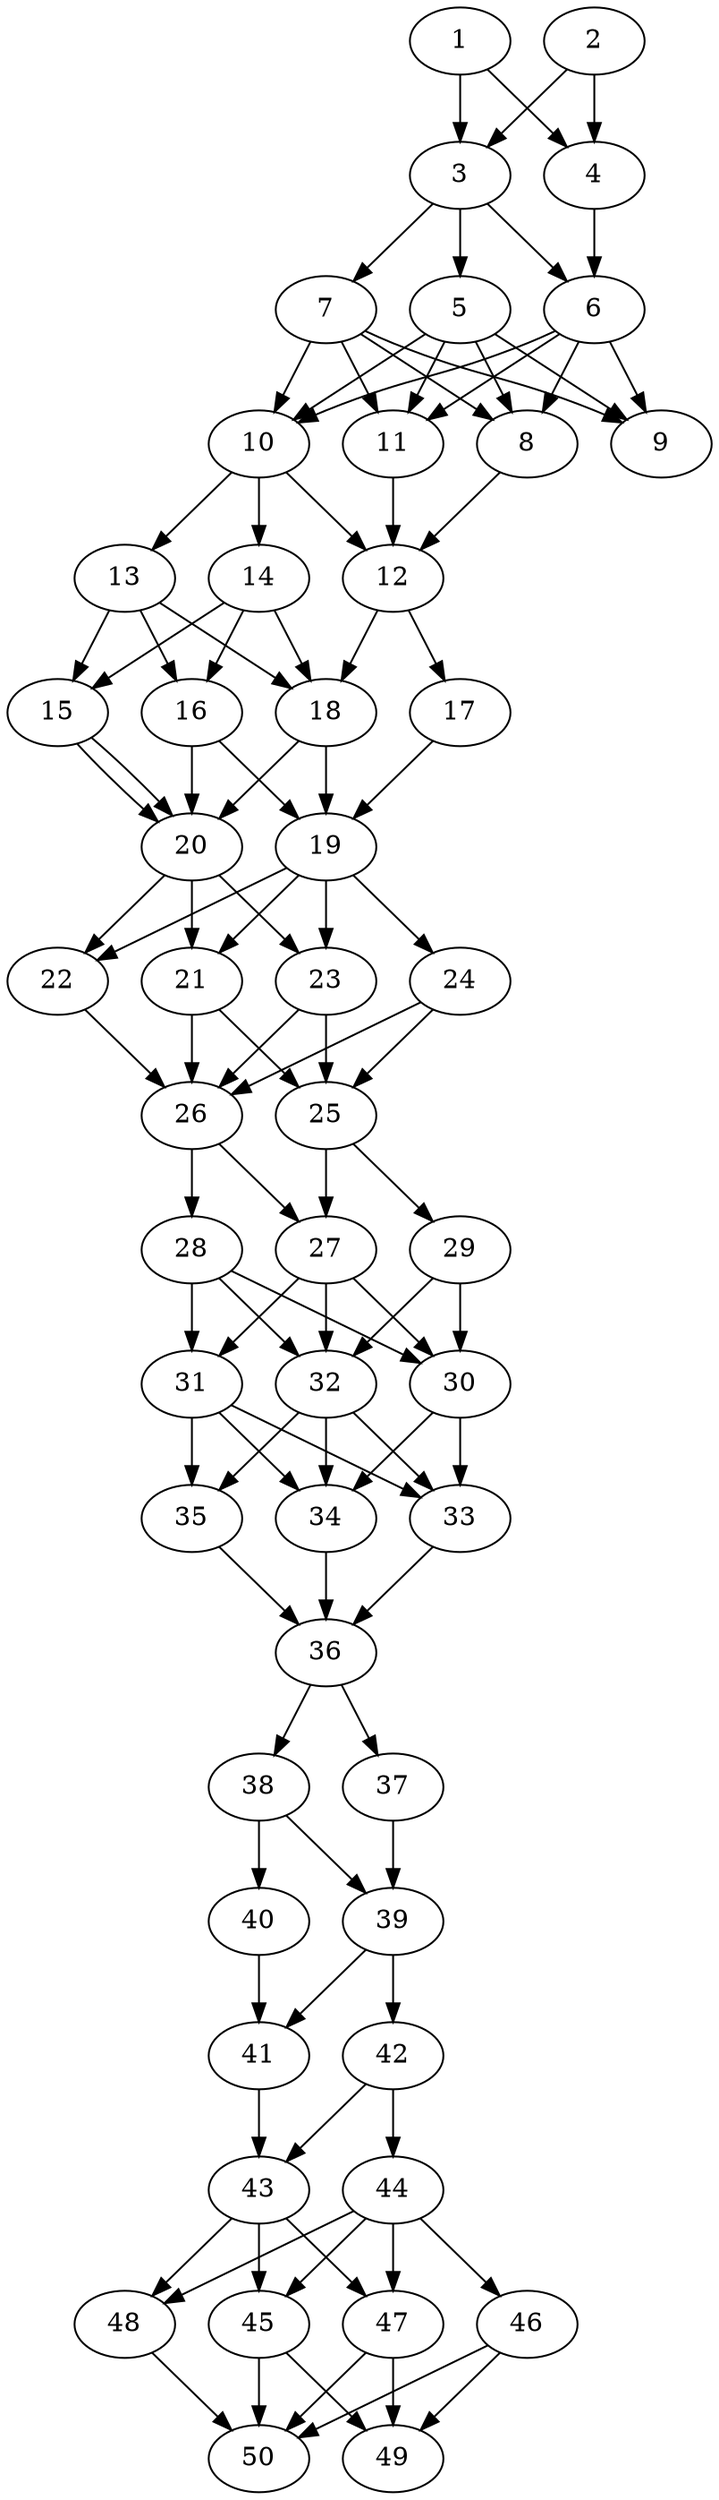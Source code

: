 // DAG automatically generated by daggen at Thu Oct  3 14:07:57 2019
// ./daggen --dot -n 50 --ccr 0.5 --fat 0.3 --regular 0.5 --density 0.9 --mindata 5242880 --maxdata 52428800 
digraph G {
  1 [size="100728832", alpha="0.18", expect_size="50364416"] 
  1 -> 3 [size ="50364416"]
  1 -> 4 [size ="50364416"]
  2 [size="37236736", alpha="0.06", expect_size="18618368"] 
  2 -> 3 [size ="18618368"]
  2 -> 4 [size ="18618368"]
  3 [size="89266176", alpha="0.01", expect_size="44633088"] 
  3 -> 5 [size ="44633088"]
  3 -> 6 [size ="44633088"]
  3 -> 7 [size ="44633088"]
  4 [size="43786240", alpha="0.03", expect_size="21893120"] 
  4 -> 6 [size ="21893120"]
  5 [size="74070016", alpha="0.15", expect_size="37035008"] 
  5 -> 8 [size ="37035008"]
  5 -> 9 [size ="37035008"]
  5 -> 10 [size ="37035008"]
  5 -> 11 [size ="37035008"]
  6 [size="58624000", alpha="0.12", expect_size="29312000"] 
  6 -> 8 [size ="29312000"]
  6 -> 9 [size ="29312000"]
  6 -> 10 [size ="29312000"]
  6 -> 11 [size ="29312000"]
  7 [size="81539072", alpha="0.20", expect_size="40769536"] 
  7 -> 8 [size ="40769536"]
  7 -> 9 [size ="40769536"]
  7 -> 10 [size ="40769536"]
  7 -> 11 [size ="40769536"]
  8 [size="46510080", alpha="0.11", expect_size="23255040"] 
  8 -> 12 [size ="23255040"]
  9 [size="52637696", alpha="0.20", expect_size="26318848"] 
  10 [size="74668032", alpha="0.19", expect_size="37334016"] 
  10 -> 12 [size ="37334016"]
  10 -> 13 [size ="37334016"]
  10 -> 14 [size ="37334016"]
  11 [size="90468352", alpha="0.09", expect_size="45234176"] 
  11 -> 12 [size ="45234176"]
  12 [size="81778688", alpha="0.02", expect_size="40889344"] 
  12 -> 17 [size ="40889344"]
  12 -> 18 [size ="40889344"]
  13 [size="13981696", alpha="0.08", expect_size="6990848"] 
  13 -> 15 [size ="6990848"]
  13 -> 16 [size ="6990848"]
  13 -> 18 [size ="6990848"]
  14 [size="18814976", alpha="0.10", expect_size="9407488"] 
  14 -> 15 [size ="9407488"]
  14 -> 16 [size ="9407488"]
  14 -> 18 [size ="9407488"]
  15 [size="33882112", alpha="0.01", expect_size="16941056"] 
  15 -> 20 [size ="16941056"]
  15 -> 20 [size ="16941056"]
  16 [size="103798784", alpha="0.08", expect_size="51899392"] 
  16 -> 19 [size ="51899392"]
  16 -> 20 [size ="51899392"]
  17 [size="63928320", alpha="0.11", expect_size="31964160"] 
  17 -> 19 [size ="31964160"]
  18 [size="61657088", alpha="0.11", expect_size="30828544"] 
  18 -> 19 [size ="30828544"]
  18 -> 20 [size ="30828544"]
  19 [size="18421760", alpha="0.15", expect_size="9210880"] 
  19 -> 21 [size ="9210880"]
  19 -> 22 [size ="9210880"]
  19 -> 23 [size ="9210880"]
  19 -> 24 [size ="9210880"]
  20 [size="17262592", alpha="0.07", expect_size="8631296"] 
  20 -> 21 [size ="8631296"]
  20 -> 22 [size ="8631296"]
  20 -> 23 [size ="8631296"]
  21 [size="14323712", alpha="0.18", expect_size="7161856"] 
  21 -> 25 [size ="7161856"]
  21 -> 26 [size ="7161856"]
  22 [size="55400448", alpha="0.15", expect_size="27700224"] 
  22 -> 26 [size ="27700224"]
  23 [size="65660928", alpha="0.09", expect_size="32830464"] 
  23 -> 25 [size ="32830464"]
  23 -> 26 [size ="32830464"]
  24 [size="104003584", alpha="0.10", expect_size="52001792"] 
  24 -> 25 [size ="52001792"]
  24 -> 26 [size ="52001792"]
  25 [size="58654720", alpha="0.04", expect_size="29327360"] 
  25 -> 27 [size ="29327360"]
  25 -> 29 [size ="29327360"]
  26 [size="64616448", alpha="0.08", expect_size="32308224"] 
  26 -> 27 [size ="32308224"]
  26 -> 28 [size ="32308224"]
  27 [size="100214784", alpha="0.08", expect_size="50107392"] 
  27 -> 30 [size ="50107392"]
  27 -> 31 [size ="50107392"]
  27 -> 32 [size ="50107392"]
  28 [size="58077184", alpha="0.15", expect_size="29038592"] 
  28 -> 30 [size ="29038592"]
  28 -> 31 [size ="29038592"]
  28 -> 32 [size ="29038592"]
  29 [size="13668352", alpha="0.11", expect_size="6834176"] 
  29 -> 30 [size ="6834176"]
  29 -> 32 [size ="6834176"]
  30 [size="83107840", alpha="0.01", expect_size="41553920"] 
  30 -> 33 [size ="41553920"]
  30 -> 34 [size ="41553920"]
  31 [size="21368832", alpha="0.07", expect_size="10684416"] 
  31 -> 33 [size ="10684416"]
  31 -> 34 [size ="10684416"]
  31 -> 35 [size ="10684416"]
  32 [size="13066240", alpha="0.09", expect_size="6533120"] 
  32 -> 33 [size ="6533120"]
  32 -> 34 [size ="6533120"]
  32 -> 35 [size ="6533120"]
  33 [size="84953088", alpha="0.11", expect_size="42476544"] 
  33 -> 36 [size ="42476544"]
  34 [size="32690176", alpha="0.16", expect_size="16345088"] 
  34 -> 36 [size ="16345088"]
  35 [size="78327808", alpha="0.05", expect_size="39163904"] 
  35 -> 36 [size ="39163904"]
  36 [size="96706560", alpha="0.14", expect_size="48353280"] 
  36 -> 37 [size ="48353280"]
  36 -> 38 [size ="48353280"]
  37 [size="41590784", alpha="0.14", expect_size="20795392"] 
  37 -> 39 [size ="20795392"]
  38 [size="78407680", alpha="0.05", expect_size="39203840"] 
  38 -> 39 [size ="39203840"]
  38 -> 40 [size ="39203840"]
  39 [size="54439936", alpha="0.18", expect_size="27219968"] 
  39 -> 41 [size ="27219968"]
  39 -> 42 [size ="27219968"]
  40 [size="11839488", alpha="0.12", expect_size="5919744"] 
  40 -> 41 [size ="5919744"]
  41 [size="14790656", alpha="0.07", expect_size="7395328"] 
  41 -> 43 [size ="7395328"]
  42 [size="48904192", alpha="0.12", expect_size="24452096"] 
  42 -> 43 [size ="24452096"]
  42 -> 44 [size ="24452096"]
  43 [size="91103232", alpha="0.08", expect_size="45551616"] 
  43 -> 45 [size ="45551616"]
  43 -> 47 [size ="45551616"]
  43 -> 48 [size ="45551616"]
  44 [size="50515968", alpha="0.04", expect_size="25257984"] 
  44 -> 45 [size ="25257984"]
  44 -> 46 [size ="25257984"]
  44 -> 47 [size ="25257984"]
  44 -> 48 [size ="25257984"]
  45 [size="29841408", alpha="0.10", expect_size="14920704"] 
  45 -> 49 [size ="14920704"]
  45 -> 50 [size ="14920704"]
  46 [size="52477952", alpha="0.08", expect_size="26238976"] 
  46 -> 49 [size ="26238976"]
  46 -> 50 [size ="26238976"]
  47 [size="22996992", alpha="0.05", expect_size="11498496"] 
  47 -> 49 [size ="11498496"]
  47 -> 50 [size ="11498496"]
  48 [size="89210880", alpha="0.12", expect_size="44605440"] 
  48 -> 50 [size ="44605440"]
  49 [size="19177472", alpha="0.19", expect_size="9588736"] 
  50 [size="103946240", alpha="0.02", expect_size="51973120"] 
}
